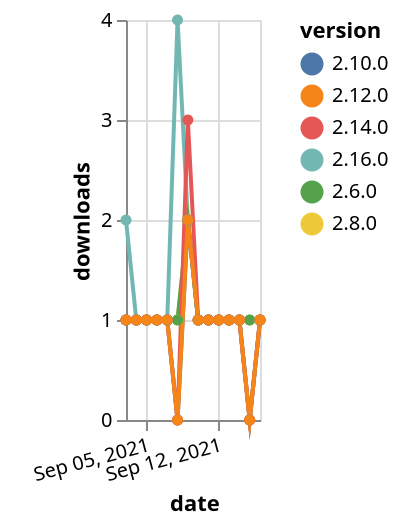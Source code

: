 {"$schema": "https://vega.github.io/schema/vega-lite/v5.json", "description": "A simple bar chart with embedded data.", "data": {"values": [{"date": "2021-09-03", "total": 120, "delta": 2, "version": "2.16.0"}, {"date": "2021-09-04", "total": 121, "delta": 1, "version": "2.16.0"}, {"date": "2021-09-05", "total": 122, "delta": 1, "version": "2.16.0"}, {"date": "2021-09-06", "total": 123, "delta": 1, "version": "2.16.0"}, {"date": "2021-09-07", "total": 124, "delta": 1, "version": "2.16.0"}, {"date": "2021-09-08", "total": 128, "delta": 4, "version": "2.16.0"}, {"date": "2021-09-09", "total": 130, "delta": 2, "version": "2.16.0"}, {"date": "2021-09-10", "total": 131, "delta": 1, "version": "2.16.0"}, {"date": "2021-09-11", "total": 132, "delta": 1, "version": "2.16.0"}, {"date": "2021-09-12", "total": 133, "delta": 1, "version": "2.16.0"}, {"date": "2021-09-13", "total": 134, "delta": 1, "version": "2.16.0"}, {"date": "2021-09-14", "total": 135, "delta": 1, "version": "2.16.0"}, {"date": "2021-09-15", "total": 135, "delta": 0, "version": "2.16.0"}, {"date": "2021-09-16", "total": 136, "delta": 1, "version": "2.16.0"}, {"date": "2021-09-03", "total": 177, "delta": 1, "version": "2.8.0"}, {"date": "2021-09-04", "total": 178, "delta": 1, "version": "2.8.0"}, {"date": "2021-09-05", "total": 179, "delta": 1, "version": "2.8.0"}, {"date": "2021-09-06", "total": 180, "delta": 1, "version": "2.8.0"}, {"date": "2021-09-07", "total": 181, "delta": 1, "version": "2.8.0"}, {"date": "2021-09-08", "total": 182, "delta": 1, "version": "2.8.0"}, {"date": "2021-09-09", "total": 184, "delta": 2, "version": "2.8.0"}, {"date": "2021-09-10", "total": 185, "delta": 1, "version": "2.8.0"}, {"date": "2021-09-11", "total": 186, "delta": 1, "version": "2.8.0"}, {"date": "2021-09-12", "total": 187, "delta": 1, "version": "2.8.0"}, {"date": "2021-09-13", "total": 188, "delta": 1, "version": "2.8.0"}, {"date": "2021-09-14", "total": 189, "delta": 1, "version": "2.8.0"}, {"date": "2021-09-15", "total": 190, "delta": 1, "version": "2.8.0"}, {"date": "2021-09-16", "total": 191, "delta": 1, "version": "2.8.0"}, {"date": "2021-09-03", "total": 226, "delta": 1, "version": "2.6.0"}, {"date": "2021-09-04", "total": 227, "delta": 1, "version": "2.6.0"}, {"date": "2021-09-05", "total": 228, "delta": 1, "version": "2.6.0"}, {"date": "2021-09-06", "total": 229, "delta": 1, "version": "2.6.0"}, {"date": "2021-09-07", "total": 230, "delta": 1, "version": "2.6.0"}, {"date": "2021-09-08", "total": 231, "delta": 1, "version": "2.6.0"}, {"date": "2021-09-09", "total": 233, "delta": 2, "version": "2.6.0"}, {"date": "2021-09-10", "total": 234, "delta": 1, "version": "2.6.0"}, {"date": "2021-09-11", "total": 235, "delta": 1, "version": "2.6.0"}, {"date": "2021-09-12", "total": 236, "delta": 1, "version": "2.6.0"}, {"date": "2021-09-13", "total": 237, "delta": 1, "version": "2.6.0"}, {"date": "2021-09-14", "total": 238, "delta": 1, "version": "2.6.0"}, {"date": "2021-09-15", "total": 239, "delta": 1, "version": "2.6.0"}, {"date": "2021-09-16", "total": 240, "delta": 1, "version": "2.6.0"}, {"date": "2021-09-03", "total": 174, "delta": 1, "version": "2.10.0"}, {"date": "2021-09-04", "total": 175, "delta": 1, "version": "2.10.0"}, {"date": "2021-09-05", "total": 176, "delta": 1, "version": "2.10.0"}, {"date": "2021-09-06", "total": 177, "delta": 1, "version": "2.10.0"}, {"date": "2021-09-07", "total": 178, "delta": 1, "version": "2.10.0"}, {"date": "2021-09-08", "total": 178, "delta": 0, "version": "2.10.0"}, {"date": "2021-09-09", "total": 180, "delta": 2, "version": "2.10.0"}, {"date": "2021-09-10", "total": 181, "delta": 1, "version": "2.10.0"}, {"date": "2021-09-11", "total": 182, "delta": 1, "version": "2.10.0"}, {"date": "2021-09-12", "total": 183, "delta": 1, "version": "2.10.0"}, {"date": "2021-09-13", "total": 184, "delta": 1, "version": "2.10.0"}, {"date": "2021-09-14", "total": 185, "delta": 1, "version": "2.10.0"}, {"date": "2021-09-15", "total": 185, "delta": 0, "version": "2.10.0"}, {"date": "2021-09-16", "total": 186, "delta": 1, "version": "2.10.0"}, {"date": "2021-09-03", "total": 184, "delta": 1, "version": "2.14.0"}, {"date": "2021-09-04", "total": 185, "delta": 1, "version": "2.14.0"}, {"date": "2021-09-05", "total": 186, "delta": 1, "version": "2.14.0"}, {"date": "2021-09-06", "total": 187, "delta": 1, "version": "2.14.0"}, {"date": "2021-09-07", "total": 188, "delta": 1, "version": "2.14.0"}, {"date": "2021-09-08", "total": 188, "delta": 0, "version": "2.14.0"}, {"date": "2021-09-09", "total": 191, "delta": 3, "version": "2.14.0"}, {"date": "2021-09-10", "total": 192, "delta": 1, "version": "2.14.0"}, {"date": "2021-09-11", "total": 193, "delta": 1, "version": "2.14.0"}, {"date": "2021-09-12", "total": 194, "delta": 1, "version": "2.14.0"}, {"date": "2021-09-13", "total": 195, "delta": 1, "version": "2.14.0"}, {"date": "2021-09-14", "total": 196, "delta": 1, "version": "2.14.0"}, {"date": "2021-09-15", "total": 196, "delta": 0, "version": "2.14.0"}, {"date": "2021-09-16", "total": 197, "delta": 1, "version": "2.14.0"}, {"date": "2021-09-03", "total": 156, "delta": 1, "version": "2.12.0"}, {"date": "2021-09-04", "total": 157, "delta": 1, "version": "2.12.0"}, {"date": "2021-09-05", "total": 158, "delta": 1, "version": "2.12.0"}, {"date": "2021-09-06", "total": 159, "delta": 1, "version": "2.12.0"}, {"date": "2021-09-07", "total": 160, "delta": 1, "version": "2.12.0"}, {"date": "2021-09-08", "total": 160, "delta": 0, "version": "2.12.0"}, {"date": "2021-09-09", "total": 162, "delta": 2, "version": "2.12.0"}, {"date": "2021-09-10", "total": 163, "delta": 1, "version": "2.12.0"}, {"date": "2021-09-11", "total": 164, "delta": 1, "version": "2.12.0"}, {"date": "2021-09-12", "total": 165, "delta": 1, "version": "2.12.0"}, {"date": "2021-09-13", "total": 166, "delta": 1, "version": "2.12.0"}, {"date": "2021-09-14", "total": 167, "delta": 1, "version": "2.12.0"}, {"date": "2021-09-15", "total": 167, "delta": 0, "version": "2.12.0"}, {"date": "2021-09-16", "total": 168, "delta": 1, "version": "2.12.0"}]}, "width": "container", "mark": {"type": "line", "point": {"filled": true}}, "encoding": {"x": {"field": "date", "type": "temporal", "timeUnit": "yearmonthdate", "title": "date", "axis": {"labelAngle": -15}}, "y": {"field": "delta", "type": "quantitative", "title": "downloads"}, "color": {"field": "version", "type": "nominal"}, "tooltip": {"field": "delta"}}}
